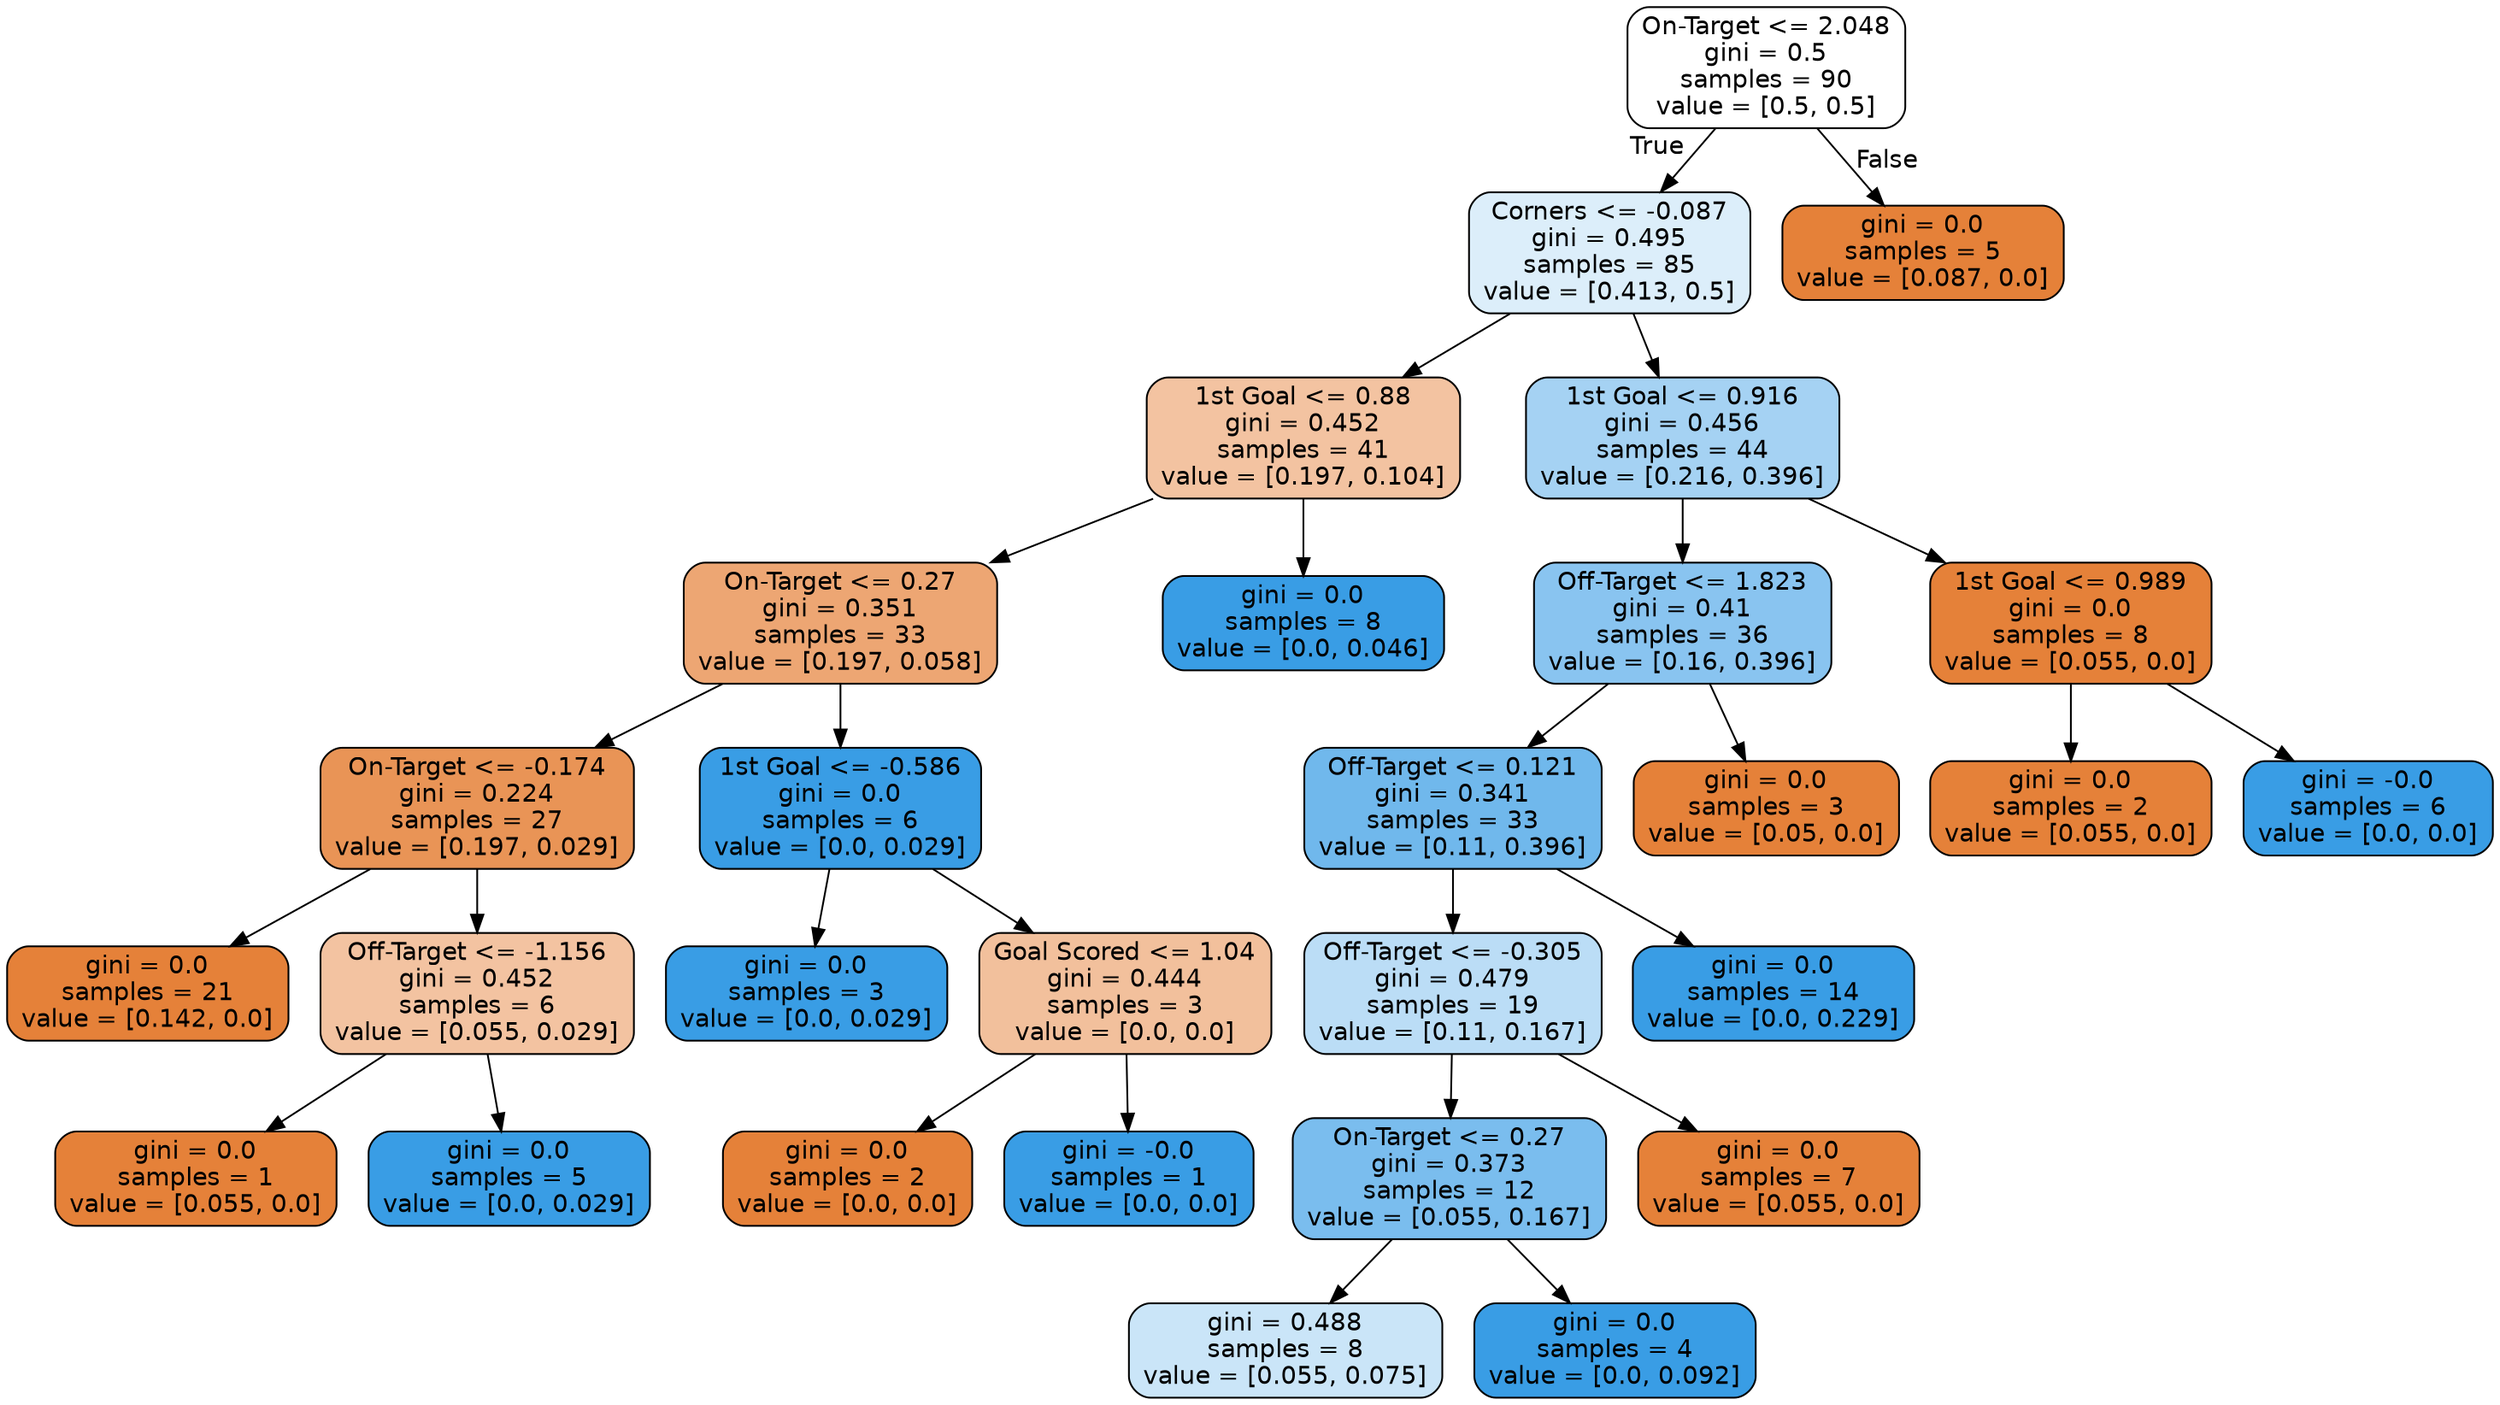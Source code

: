 digraph Tree {
node [shape=box, style="filled, rounded", color="black", fontname=helvetica] ;
edge [fontname=helvetica] ;
0 [label="On-Target <= 2.048\ngini = 0.5\nsamples = 90\nvalue = [0.5, 0.5]", fillcolor="#399de500"] ;
1 [label="Corners <= -0.087\ngini = 0.495\nsamples = 85\nvalue = [0.413, 0.5]", fillcolor="#399de52c"] ;
0 -> 1 [labeldistance=2.5, labelangle=45, headlabel="True"] ;
2 [label="1st Goal <= 0.88\ngini = 0.452\nsamples = 41\nvalue = [0.197, 0.104]", fillcolor="#e5813979"] ;
1 -> 2 ;
3 [label="On-Target <= 0.27\ngini = 0.351\nsamples = 33\nvalue = [0.197, 0.058]", fillcolor="#e58139b4"] ;
2 -> 3 ;
4 [label="On-Target <= -0.174\ngini = 0.224\nsamples = 27\nvalue = [0.197, 0.029]", fillcolor="#e58139d9"] ;
3 -> 4 ;
5 [label="gini = 0.0\nsamples = 21\nvalue = [0.142, 0.0]", fillcolor="#e58139ff"] ;
4 -> 5 ;
6 [label="Off-Target <= -1.156\ngini = 0.452\nsamples = 6\nvalue = [0.055, 0.029]", fillcolor="#e5813979"] ;
4 -> 6 ;
7 [label="gini = 0.0\nsamples = 1\nvalue = [0.055, 0.0]", fillcolor="#e58139ff"] ;
6 -> 7 ;
8 [label="gini = 0.0\nsamples = 5\nvalue = [0.0, 0.029]", fillcolor="#399de5ff"] ;
6 -> 8 ;
9 [label="1st Goal <= -0.586\ngini = 0.0\nsamples = 6\nvalue = [0.0, 0.029]", fillcolor="#399de5ff"] ;
3 -> 9 ;
10 [label="gini = 0.0\nsamples = 3\nvalue = [0.0, 0.029]", fillcolor="#399de5ff"] ;
9 -> 10 ;
11 [label="Goal Scored <= 1.04\ngini = 0.444\nsamples = 3\nvalue = [0.0, 0.0]", fillcolor="#e581397f"] ;
9 -> 11 ;
12 [label="gini = 0.0\nsamples = 2\nvalue = [0.0, 0.0]", fillcolor="#e58139ff"] ;
11 -> 12 ;
13 [label="gini = -0.0\nsamples = 1\nvalue = [0.0, 0.0]", fillcolor="#399de5ff"] ;
11 -> 13 ;
14 [label="gini = 0.0\nsamples = 8\nvalue = [0.0, 0.046]", fillcolor="#399de5ff"] ;
2 -> 14 ;
15 [label="1st Goal <= 0.916\ngini = 0.456\nsamples = 44\nvalue = [0.216, 0.396]", fillcolor="#399de574"] ;
1 -> 15 ;
16 [label="Off-Target <= 1.823\ngini = 0.41\nsamples = 36\nvalue = [0.16, 0.396]", fillcolor="#399de598"] ;
15 -> 16 ;
17 [label="Off-Target <= 0.121\ngini = 0.341\nsamples = 33\nvalue = [0.11, 0.396]", fillcolor="#399de5b8"] ;
16 -> 17 ;
18 [label="Off-Target <= -0.305\ngini = 0.479\nsamples = 19\nvalue = [0.11, 0.167]", fillcolor="#399de557"] ;
17 -> 18 ;
19 [label="On-Target <= 0.27\ngini = 0.373\nsamples = 12\nvalue = [0.055, 0.167]", fillcolor="#399de5ab"] ;
18 -> 19 ;
20 [label="gini = 0.488\nsamples = 8\nvalue = [0.055, 0.075]", fillcolor="#399de544"] ;
19 -> 20 ;
21 [label="gini = 0.0\nsamples = 4\nvalue = [0.0, 0.092]", fillcolor="#399de5ff"] ;
19 -> 21 ;
22 [label="gini = 0.0\nsamples = 7\nvalue = [0.055, 0.0]", fillcolor="#e58139ff"] ;
18 -> 22 ;
23 [label="gini = 0.0\nsamples = 14\nvalue = [0.0, 0.229]", fillcolor="#399de5ff"] ;
17 -> 23 ;
24 [label="gini = 0.0\nsamples = 3\nvalue = [0.05, 0.0]", fillcolor="#e58139ff"] ;
16 -> 24 ;
25 [label="1st Goal <= 0.989\ngini = 0.0\nsamples = 8\nvalue = [0.055, 0.0]", fillcolor="#e58139ff"] ;
15 -> 25 ;
26 [label="gini = 0.0\nsamples = 2\nvalue = [0.055, 0.0]", fillcolor="#e58139ff"] ;
25 -> 26 ;
27 [label="gini = -0.0\nsamples = 6\nvalue = [0.0, 0.0]", fillcolor="#399de5ff"] ;
25 -> 27 ;
28 [label="gini = 0.0\nsamples = 5\nvalue = [0.087, 0.0]", fillcolor="#e58139ff"] ;
0 -> 28 [labeldistance=2.5, labelangle=-45, headlabel="False"] ;
}
